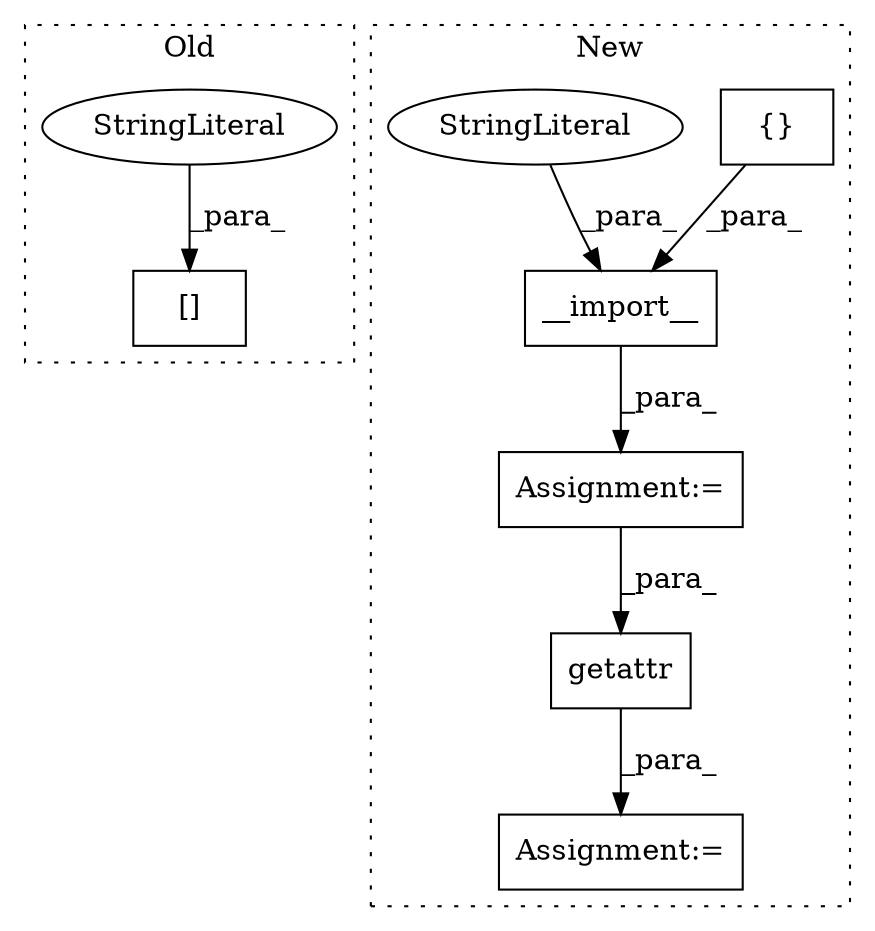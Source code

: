digraph G {
subgraph cluster0 {
1 [label="[]" a="2" s="1315,1355" l="22,1" shape="box"];
3 [label="StringLiteral" a="45" s="1337" l="18" shape="ellipse"];
label = "Old";
style="dotted";
}
subgraph cluster1 {
2 [label="__import__" a="32" s="1202,1259" l="11,1" shape="box"];
4 [label="{}" a="4" s="1234,1258" l="1,1" shape="box"];
5 [label="Assignment:=" a="7" s="1275" l="1" shape="box"];
6 [label="Assignment:=" a="7" s="1201" l="1" shape="box"];
7 [label="getattr" a="32" s="1276,1314" l="8,1" shape="box"];
8 [label="StringLiteral" a="45" s="1213" l="11" shape="ellipse"];
label = "New";
style="dotted";
}
2 -> 6 [label="_para_"];
3 -> 1 [label="_para_"];
4 -> 2 [label="_para_"];
6 -> 7 [label="_para_"];
7 -> 5 [label="_para_"];
8 -> 2 [label="_para_"];
}
